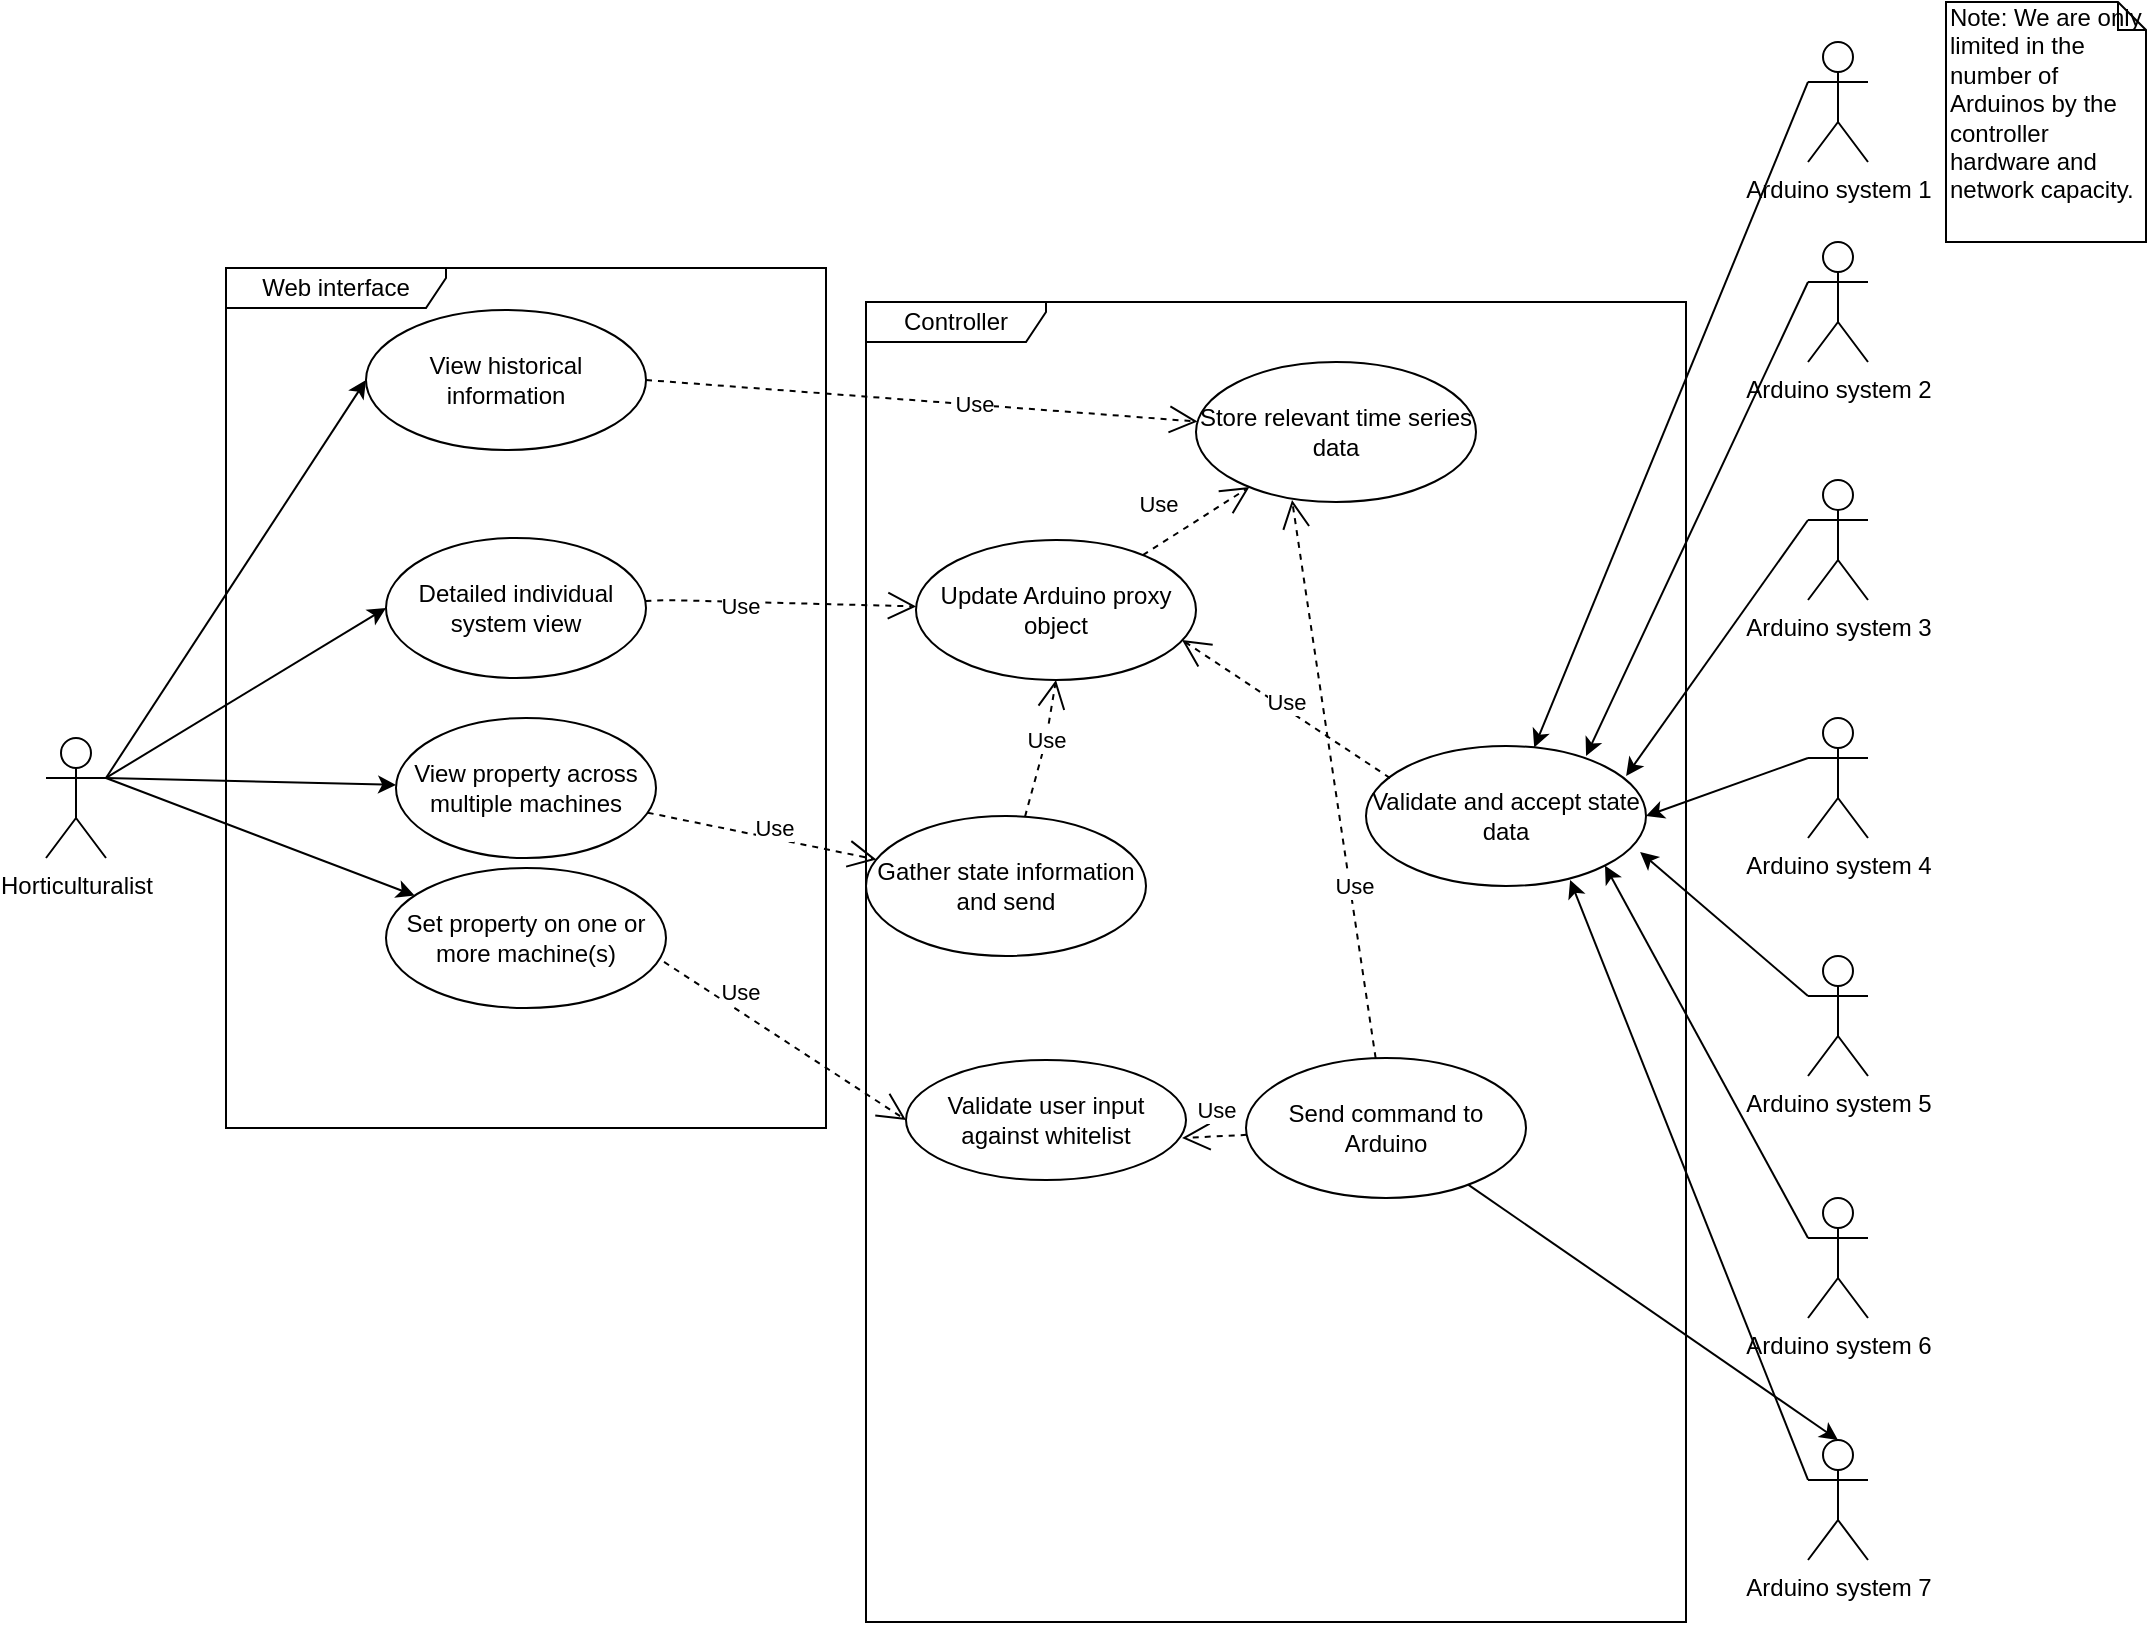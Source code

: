 <mxfile version="12.1.1" type="device" pages="1"><diagram name="Page-1" id="58cdce13-f638-feb5-8d6f-7d28b1aa9fa0"><mxGraphModel dx="3004" dy="1657" grid="1" gridSize="10" guides="1" tooltips="1" connect="1" arrows="1" fold="1" page="1" pageScale="1" pageWidth="1100" pageHeight="850" background="#ffffff" math="0" shadow="0"><root><mxCell id="0"/><mxCell id="1" parent="0"/><mxCell id="6EdO822EPTYFJaIANapz-7" value="Arduino system 1" style="shape=umlActor;verticalLabelPosition=bottom;labelBackgroundColor=#ffffff;verticalAlign=top;html=1;" parent="1" vertex="1"><mxGeometry x="931" y="21" width="30" height="60" as="geometry"/></mxCell><mxCell id="6EdO822EPTYFJaIANapz-23" value="Arduino system 2" style="shape=umlActor;verticalLabelPosition=bottom;labelBackgroundColor=#ffffff;verticalAlign=top;html=1;" parent="1" vertex="1"><mxGeometry x="931" y="121" width="30" height="60" as="geometry"/></mxCell><mxCell id="6EdO822EPTYFJaIANapz-24" value="Arduino system 3" style="shape=umlActor;verticalLabelPosition=bottom;labelBackgroundColor=#ffffff;verticalAlign=top;html=1;" parent="1" vertex="1"><mxGeometry x="931" y="240" width="30" height="60" as="geometry"/></mxCell><mxCell id="6EdO822EPTYFJaIANapz-27" value="Arduino system 4" style="shape=umlActor;verticalLabelPosition=bottom;labelBackgroundColor=#ffffff;verticalAlign=top;html=1;" parent="1" vertex="1"><mxGeometry x="931" y="359" width="30" height="60" as="geometry"/></mxCell><mxCell id="6EdO822EPTYFJaIANapz-28" value="Arduino system 5" style="shape=umlActor;verticalLabelPosition=bottom;labelBackgroundColor=#ffffff;verticalAlign=top;html=1;" parent="1" vertex="1"><mxGeometry x="931" y="478" width="30" height="60" as="geometry"/></mxCell><mxCell id="6EdO822EPTYFJaIANapz-29" value="Arduino system 6" style="shape=umlActor;verticalLabelPosition=bottom;labelBackgroundColor=#ffffff;verticalAlign=top;html=1;" parent="1" vertex="1"><mxGeometry x="931" y="599" width="30" height="60" as="geometry"/></mxCell><mxCell id="6EdO822EPTYFJaIANapz-39" value="Arduino system 7" style="shape=umlActor;verticalLabelPosition=bottom;labelBackgroundColor=#ffffff;verticalAlign=top;html=1;" parent="1" vertex="1"><mxGeometry x="931" y="720" width="30" height="60" as="geometry"/></mxCell><mxCell id="6EdO822EPTYFJaIANapz-41" value="Note: We are only limited in the number of Arduinos by the controller hardware and network capacity." style="shape=note;whiteSpace=wrap;html=1;size=14;verticalAlign=top;align=left;spacingTop=-6;" parent="1" vertex="1"><mxGeometry x="1000" y="1" width="100" height="120" as="geometry"/></mxCell><mxCell id="6EdO822EPTYFJaIANapz-42" value="Horticulturalist" style="shape=umlActor;verticalLabelPosition=bottom;labelBackgroundColor=#ffffff;verticalAlign=top;html=1;" parent="1" vertex="1"><mxGeometry x="50" y="369" width="30" height="60" as="geometry"/></mxCell><mxCell id="6EdO822EPTYFJaIANapz-49" value="Controller" style="shape=umlFrame;whiteSpace=wrap;html=1;width=90;height=20;" parent="1" vertex="1"><mxGeometry x="460" y="151" width="410" height="660" as="geometry"/></mxCell><mxCell id="6EdO822EPTYFJaIANapz-50" value="Web interface" style="shape=umlFrame;whiteSpace=wrap;html=1;width=110;height=20;" parent="1" vertex="1"><mxGeometry x="140" y="134" width="300" height="430" as="geometry"/></mxCell><mxCell id="6EdO822EPTYFJaIANapz-57" value="Detailed individual system view" style="ellipse;whiteSpace=wrap;html=1;" parent="1" vertex="1"><mxGeometry x="220" y="269" width="130" height="70" as="geometry"/></mxCell><mxCell id="6EdO822EPTYFJaIANapz-58" value="Validate and accept state data" style="ellipse;whiteSpace=wrap;html=1;" parent="1" vertex="1"><mxGeometry x="710" y="373" width="140" height="70" as="geometry"/></mxCell><mxCell id="6EdO822EPTYFJaIANapz-77" value="View property across multiple machines" style="ellipse;whiteSpace=wrap;html=1;" parent="1" vertex="1"><mxGeometry x="225" y="359" width="130" height="70" as="geometry"/></mxCell><mxCell id="6EdO822EPTYFJaIANapz-82" value="&lt;div&gt;Set property on one or more machine(s)&lt;/div&gt;" style="ellipse;whiteSpace=wrap;html=1;" parent="1" vertex="1"><mxGeometry x="220" y="434" width="140" height="70" as="geometry"/></mxCell><mxCell id="6EdO822EPTYFJaIANapz-83" value="Send command to Arduino" style="ellipse;whiteSpace=wrap;html=1;" parent="1" vertex="1"><mxGeometry x="650" y="529" width="140" height="70" as="geometry"/></mxCell><mxCell id="6EdO822EPTYFJaIANapz-87" value="Update Arduino proxy object" style="ellipse;whiteSpace=wrap;html=1;" parent="1" vertex="1"><mxGeometry x="485" y="270" width="140" height="70" as="geometry"/></mxCell><mxCell id="6EdO822EPTYFJaIANapz-91" value="" style="endArrow=classic;html=1;exitX=0;exitY=0.333;exitDx=0;exitDy=0;exitPerimeter=0;entryX=0.729;entryY=0.957;entryDx=0;entryDy=0;entryPerimeter=0;" parent="1" source="6EdO822EPTYFJaIANapz-39" target="6EdO822EPTYFJaIANapz-58" edge="1"><mxGeometry width="50" height="50" relative="1" as="geometry"><mxPoint x="10" y="870" as="sourcePoint"/><mxPoint x="60" y="820" as="targetPoint"/></mxGeometry></mxCell><mxCell id="6EdO822EPTYFJaIANapz-92" value="" style="endArrow=classic;html=1;exitX=0;exitY=0.333;exitDx=0;exitDy=0;exitPerimeter=0;entryX=1;entryY=1;entryDx=0;entryDy=0;" parent="1" source="6EdO822EPTYFJaIANapz-29" target="6EdO822EPTYFJaIANapz-58" edge="1"><mxGeometry width="50" height="50" relative="1" as="geometry"><mxPoint x="923" y="750" as="sourcePoint"/><mxPoint x="738.754" y="418.72" as="targetPoint"/></mxGeometry></mxCell><mxCell id="6EdO822EPTYFJaIANapz-93" value="" style="endArrow=classic;html=1;exitX=0;exitY=0.333;exitDx=0;exitDy=0;exitPerimeter=0;entryX=0.979;entryY=0.757;entryDx=0;entryDy=0;entryPerimeter=0;" parent="1" source="6EdO822EPTYFJaIANapz-28" target="6EdO822EPTYFJaIANapz-58" edge="1"><mxGeometry width="50" height="50" relative="1" as="geometry"><mxPoint x="923" y="629" as="sourcePoint"/><mxPoint x="830" y="370" as="targetPoint"/></mxGeometry></mxCell><mxCell id="6EdO822EPTYFJaIANapz-94" value="" style="endArrow=classic;html=1;exitX=0;exitY=0.333;exitDx=0;exitDy=0;exitPerimeter=0;entryX=1;entryY=0.5;entryDx=0;entryDy=0;" parent="1" source="6EdO822EPTYFJaIANapz-27" target="6EdO822EPTYFJaIANapz-58" edge="1"><mxGeometry width="50" height="50" relative="1" as="geometry"><mxPoint x="923" y="508" as="sourcePoint"/><mxPoint x="764.553" y="411.995" as="targetPoint"/></mxGeometry></mxCell><mxCell id="6EdO822EPTYFJaIANapz-95" value="" style="endArrow=classic;html=1;exitX=0;exitY=0.333;exitDx=0;exitDy=0;exitPerimeter=0;entryX=0.929;entryY=0.214;entryDx=0;entryDy=0;entryPerimeter=0;" parent="1" source="6EdO822EPTYFJaIANapz-24" target="6EdO822EPTYFJaIANapz-58" edge="1"><mxGeometry width="50" height="50" relative="1" as="geometry"><mxPoint x="913" y="260.5" as="sourcePoint"/><mxPoint x="774.96" y="269.52" as="targetPoint"/></mxGeometry></mxCell><mxCell id="6EdO822EPTYFJaIANapz-96" value="" style="endArrow=classic;html=1;exitX=0;exitY=0.333;exitDx=0;exitDy=0;exitPerimeter=0;entryX=0.786;entryY=0.071;entryDx=0;entryDy=0;entryPerimeter=0;" parent="1" source="6EdO822EPTYFJaIANapz-23" target="6EdO822EPTYFJaIANapz-58" edge="1"><mxGeometry width="50" height="50" relative="1" as="geometry"><mxPoint x="923" y="270.5" as="sourcePoint"/><mxPoint x="769.497" y="360.251" as="targetPoint"/></mxGeometry></mxCell><mxCell id="6EdO822EPTYFJaIANapz-97" value="" style="endArrow=classic;html=1;exitX=0;exitY=0.333;exitDx=0;exitDy=0;exitPerimeter=0;" parent="1" source="6EdO822EPTYFJaIANapz-7" target="6EdO822EPTYFJaIANapz-58" edge="1"><mxGeometry width="50" height="50" relative="1" as="geometry"><mxPoint x="923" y="151" as="sourcePoint"/><mxPoint x="741.98" y="350.98" as="targetPoint"/></mxGeometry></mxCell><mxCell id="6EdO822EPTYFJaIANapz-99" value="Validate user input against whitelist" style="ellipse;whiteSpace=wrap;html=1;" parent="1" vertex="1"><mxGeometry x="480" y="530" width="140" height="60" as="geometry"/></mxCell><mxCell id="6EdO822EPTYFJaIANapz-101" value="" style="endArrow=classic;html=1;entryX=0.5;entryY=0;entryDx=0;entryDy=0;entryPerimeter=0;" parent="1" source="6EdO822EPTYFJaIANapz-83" target="6EdO822EPTYFJaIANapz-39" edge="1"><mxGeometry width="50" height="50" relative="1" as="geometry"><mxPoint x="10" y="870" as="sourcePoint"/><mxPoint x="928" y="730" as="targetPoint"/></mxGeometry></mxCell><mxCell id="6EdO822EPTYFJaIANapz-105" value="Gather state information and send" style="ellipse;whiteSpace=wrap;html=1;" parent="1" vertex="1"><mxGeometry x="460" y="408" width="140" height="70" as="geometry"/></mxCell><mxCell id="6EdO822EPTYFJaIANapz-106" value="Store relevant time series data" style="ellipse;whiteSpace=wrap;html=1;" parent="1" vertex="1"><mxGeometry x="625" y="181" width="140" height="70" as="geometry"/></mxCell><mxCell id="6EdO822EPTYFJaIANapz-113" value="View historical information" style="ellipse;whiteSpace=wrap;html=1;" parent="1" vertex="1"><mxGeometry x="210" y="155" width="140" height="70" as="geometry"/></mxCell><mxCell id="6EdO822EPTYFJaIANapz-115" value="" style="endArrow=classic;html=1;exitX=1;exitY=0.333;exitDx=0;exitDy=0;exitPerimeter=0;entryX=0;entryY=0.5;entryDx=0;entryDy=0;" parent="1" source="6EdO822EPTYFJaIANapz-42" target="6EdO822EPTYFJaIANapz-113" edge="1"><mxGeometry width="50" height="50" relative="1" as="geometry"><mxPoint x="20" y="879" as="sourcePoint"/><mxPoint x="70" y="829" as="targetPoint"/></mxGeometry></mxCell><mxCell id="6EdO822EPTYFJaIANapz-116" value="" style="endArrow=classic;html=1;exitX=1;exitY=0.333;exitDx=0;exitDy=0;exitPerimeter=0;entryX=0;entryY=0.5;entryDx=0;entryDy=0;" parent="1" source="6EdO822EPTYFJaIANapz-42" target="6EdO822EPTYFJaIANapz-57" edge="1"><mxGeometry width="50" height="50" relative="1" as="geometry"><mxPoint x="20" y="879" as="sourcePoint"/><mxPoint x="70" y="829" as="targetPoint"/></mxGeometry></mxCell><mxCell id="6EdO822EPTYFJaIANapz-117" value="" style="endArrow=classic;html=1;exitX=1;exitY=0.333;exitDx=0;exitDy=0;exitPerimeter=0;" parent="1" source="6EdO822EPTYFJaIANapz-42" target="6EdO822EPTYFJaIANapz-77" edge="1"><mxGeometry width="50" height="50" relative="1" as="geometry"><mxPoint x="20" y="959" as="sourcePoint"/><mxPoint x="70" y="909" as="targetPoint"/></mxGeometry></mxCell><mxCell id="6EdO822EPTYFJaIANapz-118" value="" style="endArrow=classic;html=1;exitX=1;exitY=0.333;exitDx=0;exitDy=0;exitPerimeter=0;" parent="1" source="6EdO822EPTYFJaIANapz-42" target="6EdO822EPTYFJaIANapz-82" edge="1"><mxGeometry width="50" height="50" relative="1" as="geometry"><mxPoint x="20" y="1039" as="sourcePoint"/><mxPoint x="70" y="989" as="targetPoint"/></mxGeometry></mxCell><mxCell id="6EdO822EPTYFJaIANapz-119" value="Use" style="endArrow=open;endSize=12;dashed=1;html=1;exitX=1;exitY=0.5;exitDx=0;exitDy=0;" parent="1" source="6EdO822EPTYFJaIANapz-113" target="6EdO822EPTYFJaIANapz-106" edge="1"><mxGeometry x="0.187" width="160" relative="1" as="geometry"><mxPoint x="490" y="210" as="sourcePoint"/><mxPoint x="350" y="224.5" as="targetPoint"/><mxPoint as="offset"/></mxGeometry></mxCell><mxCell id="6EdO822EPTYFJaIANapz-120" value="Use" style="endArrow=open;endSize=12;dashed=1;html=1;" parent="1" source="6EdO822EPTYFJaIANapz-57" target="6EdO822EPTYFJaIANapz-87" edge="1"><mxGeometry x="-0.306" y="-2" width="160" relative="1" as="geometry"><mxPoint x="490.245" y="300.207" as="sourcePoint"/><mxPoint x="295.636" y="274.018" as="targetPoint"/><mxPoint as="offset"/><Array as="points"><mxPoint x="360" y="300"/></Array></mxGeometry></mxCell><mxCell id="6EdO822EPTYFJaIANapz-121" value="Use" style="endArrow=open;endSize=12;dashed=1;html=1;" parent="1" source="6EdO822EPTYFJaIANapz-77" edge="1" target="6EdO822EPTYFJaIANapz-105"><mxGeometry x="0.091" y="5" width="160" relative="1" as="geometry"><mxPoint x="490" y="409" as="sourcePoint"/><mxPoint x="340" y="389" as="targetPoint"/><mxPoint as="offset"/></mxGeometry></mxCell><mxCell id="6EdO822EPTYFJaIANapz-122" value="Use" style="endArrow=open;endSize=12;dashed=1;html=1;entryX=0;entryY=0.5;entryDx=0;entryDy=0;exitX=0.993;exitY=0.671;exitDx=0;exitDy=0;exitPerimeter=0;" parent="1" source="6EdO822EPTYFJaIANapz-82" edge="1" target="6EdO822EPTYFJaIANapz-99"><mxGeometry x="-0.442" y="8" width="160" relative="1" as="geometry"><mxPoint x="500" y="480" as="sourcePoint"/><mxPoint x="350" y="460" as="targetPoint"/><Array as="points"/><mxPoint as="offset"/></mxGeometry></mxCell><mxCell id="6EdO822EPTYFJaIANapz-124" value="Use" style="endArrow=open;endSize=12;dashed=1;html=1;entryX=0.986;entryY=0.65;entryDx=0;entryDy=0;entryPerimeter=0;" parent="1" source="6EdO822EPTYFJaIANapz-83" target="6EdO822EPTYFJaIANapz-99" edge="1"><mxGeometry x="-0.136" y="-13" width="160" relative="1" as="geometry"><mxPoint x="350" y="730" as="sourcePoint"/><mxPoint x="300" y="730" as="targetPoint"/><Array as="points"/><mxPoint x="-1" as="offset"/></mxGeometry></mxCell><mxCell id="6EdO822EPTYFJaIANapz-127" value="Use" style="endArrow=open;endSize=12;dashed=1;html=1;exitX=0.086;exitY=0.229;exitDx=0;exitDy=0;exitPerimeter=0;entryX=0.95;entryY=0.714;entryDx=0;entryDy=0;entryPerimeter=0;" parent="1" source="6EdO822EPTYFJaIANapz-58" target="6EdO822EPTYFJaIANapz-87" edge="1"><mxGeometry x="0.026" y="-3" width="160" relative="1" as="geometry"><mxPoint x="10" y="820" as="sourcePoint"/><mxPoint x="170" y="820" as="targetPoint"/><Array as="points"/><mxPoint as="offset"/></mxGeometry></mxCell><mxCell id="6EdO822EPTYFJaIANapz-128" value="Use" style="endArrow=open;endSize=12;dashed=1;html=1;entryX=0.5;entryY=1;entryDx=0;entryDy=0;" parent="1" source="6EdO822EPTYFJaIANapz-105" target="6EdO822EPTYFJaIANapz-87" edge="1"><mxGeometry x="0.133" width="160" relative="1" as="geometry"><mxPoint x="500" y="325" as="sourcePoint"/><mxPoint x="350" y="305" as="targetPoint"/><Array as="points"><mxPoint x="550" y="370"/></Array><mxPoint as="offset"/></mxGeometry></mxCell><mxCell id="6EdO822EPTYFJaIANapz-129" value="Use" style="endArrow=open;endSize=12;dashed=1;html=1;" parent="1" source="6EdO822EPTYFJaIANapz-87" target="6EdO822EPTYFJaIANapz-106" edge="1"><mxGeometry x="-0.363" y="18" width="160" relative="1" as="geometry"><mxPoint x="580" y="254.5" as="sourcePoint"/><mxPoint x="740" y="254.5" as="targetPoint"/><mxPoint as="offset"/></mxGeometry></mxCell><mxCell id="6EdO822EPTYFJaIANapz-132" value="Use" style="endArrow=open;endSize=12;dashed=1;html=1;entryX=0.343;entryY=0.986;entryDx=0;entryDy=0;entryPerimeter=0;" parent="1" source="6EdO822EPTYFJaIANapz-83" target="6EdO822EPTYFJaIANapz-106" edge="1"><mxGeometry x="-0.382" y="-2" width="160" relative="1" as="geometry"><mxPoint x="10" y="820" as="sourcePoint"/><mxPoint x="170" y="820" as="targetPoint"/><Array as="points"/><mxPoint as="offset"/></mxGeometry></mxCell></root></mxGraphModel></diagram></mxfile>